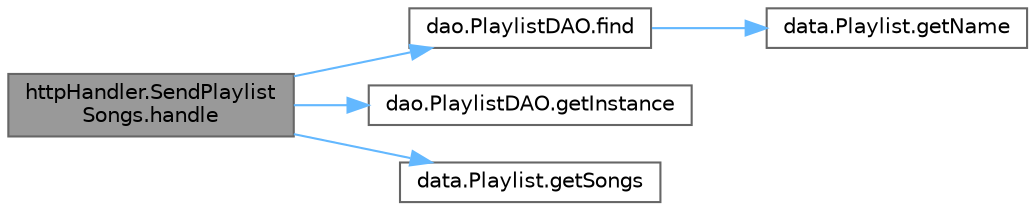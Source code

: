 digraph "httpHandler.SendPlaylistSongs.handle"
{
 // LATEX_PDF_SIZE
  bgcolor="transparent";
  edge [fontname=Helvetica,fontsize=10,labelfontname=Helvetica,labelfontsize=10];
  node [fontname=Helvetica,fontsize=10,shape=box,height=0.2,width=0.4];
  rankdir="LR";
  Node1 [label="httpHandler.SendPlaylist\lSongs.handle",height=0.2,width=0.4,color="gray40", fillcolor="grey60", style="filled", fontcolor="black",tooltip=" "];
  Node1 -> Node2 [color="steelblue1",style="solid"];
  Node2 [label="dao.PlaylistDAO.find",height=0.2,width=0.4,color="grey40", fillcolor="white", style="filled",URL="$classdao_1_1_playlist_d_a_o.html#a25977c7d248359ad5ae5a6cacb4bf695",tooltip=" "];
  Node2 -> Node3 [color="steelblue1",style="solid"];
  Node3 [label="data.Playlist.getName",height=0.2,width=0.4,color="grey40", fillcolor="white", style="filled",URL="$classdata_1_1_playlist.html#a29844080fe012034f091b98138ea6765",tooltip=" "];
  Node1 -> Node4 [color="steelblue1",style="solid"];
  Node4 [label="dao.PlaylistDAO.getInstance",height=0.2,width=0.4,color="grey40", fillcolor="white", style="filled",URL="$classdao_1_1_playlist_d_a_o.html#aac30065db2512efa8a058b35d342c65c",tooltip=" "];
  Node1 -> Node5 [color="steelblue1",style="solid"];
  Node5 [label="data.Playlist.getSongs",height=0.2,width=0.4,color="grey40", fillcolor="white", style="filled",URL="$classdata_1_1_playlist.html#a09858d451ab2f59c3a40720316ff82c9",tooltip=" "];
}
